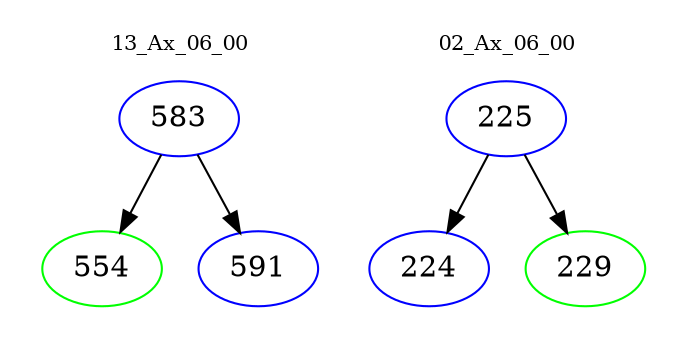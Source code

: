 digraph{
subgraph cluster_0 {
color = white
label = "13_Ax_06_00";
fontsize=10;
T0_583 [label="583", color="blue"]
T0_583 -> T0_554 [color="black"]
T0_554 [label="554", color="green"]
T0_583 -> T0_591 [color="black"]
T0_591 [label="591", color="blue"]
}
subgraph cluster_1 {
color = white
label = "02_Ax_06_00";
fontsize=10;
T1_225 [label="225", color="blue"]
T1_225 -> T1_224 [color="black"]
T1_224 [label="224", color="blue"]
T1_225 -> T1_229 [color="black"]
T1_229 [label="229", color="green"]
}
}
